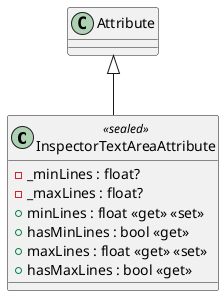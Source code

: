 @startuml
class InspectorTextAreaAttribute <<sealed>> {
    - _minLines : float?
    - _maxLines : float?
    + minLines : float <<get>> <<set>>
    + hasMinLines : bool <<get>>
    + maxLines : float <<get>> <<set>>
    + hasMaxLines : bool <<get>>
}
Attribute <|-- InspectorTextAreaAttribute
@enduml
